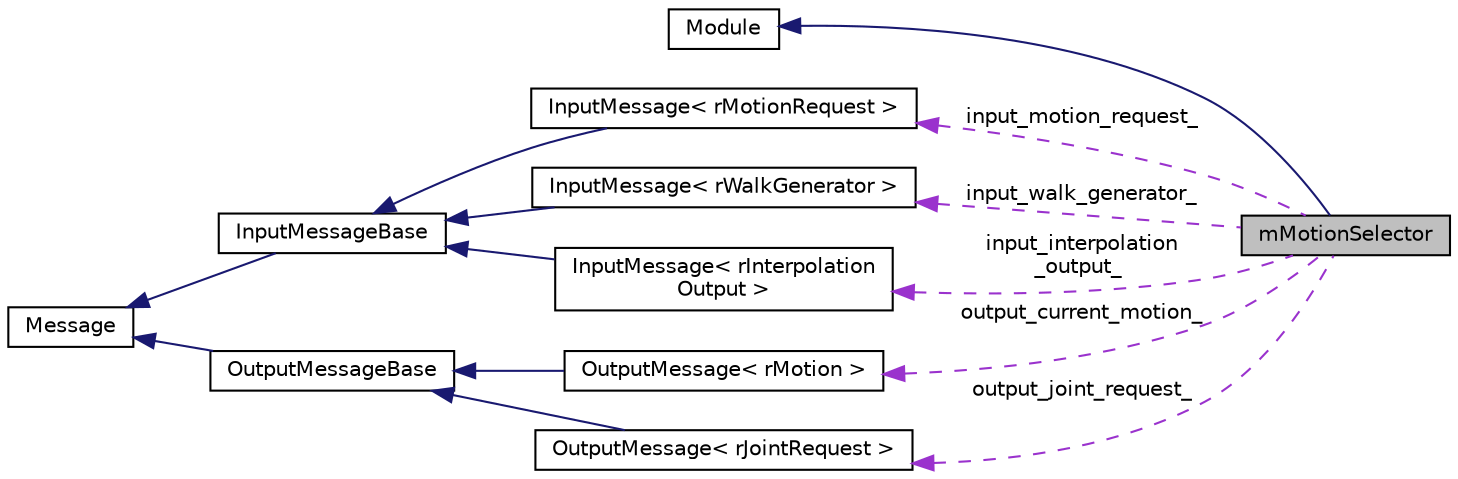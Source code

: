 digraph "mMotionSelector"
{
  edge [fontname="Helvetica",fontsize="10",labelfontname="Helvetica",labelfontsize="10"];
  node [fontname="Helvetica",fontsize="10",shape=record];
  rankdir="LR";
  Node2 [label="mMotionSelector",height=0.2,width=0.4,color="black", fillcolor="grey75", style="filled", fontcolor="black"];
  Node3 -> Node2 [dir="back",color="midnightblue",fontsize="10",style="solid",fontname="Helvetica"];
  Node3 [label="Module",height=0.2,width=0.4,color="black", fillcolor="white", style="filled",URL="$classModule.html",tooltip="Module abstract class. "];
  Node4 -> Node2 [dir="back",color="darkorchid3",fontsize="10",style="dashed",label=" input_motion_request_" ,fontname="Helvetica"];
  Node4 [label="InputMessage\< rMotionRequest \>",height=0.2,width=0.4,color="black", fillcolor="white", style="filled",URL="$classInputMessage.html"];
  Node5 -> Node4 [dir="back",color="midnightblue",fontsize="10",style="solid",fontname="Helvetica"];
  Node5 [label="InputMessageBase",height=0.2,width=0.4,color="black", fillcolor="white", style="filled",URL="$classInputMessageBase.html",tooltip="InputMessage of a module. "];
  Node6 -> Node5 [dir="back",color="midnightblue",fontsize="10",style="solid",fontname="Helvetica"];
  Node6 [label="Message",height=0.2,width=0.4,color="black", fillcolor="white", style="filled",URL="$classMessage.html",tooltip="Message abstract class. "];
  Node7 -> Node2 [dir="back",color="darkorchid3",fontsize="10",style="dashed",label=" input_walk_generator_" ,fontname="Helvetica"];
  Node7 [label="InputMessage\< rWalkGenerator \>",height=0.2,width=0.4,color="black", fillcolor="white", style="filled",URL="$classInputMessage.html"];
  Node5 -> Node7 [dir="back",color="midnightblue",fontsize="10",style="solid",fontname="Helvetica"];
  Node8 -> Node2 [dir="back",color="darkorchid3",fontsize="10",style="dashed",label=" output_current_motion_" ,fontname="Helvetica"];
  Node8 [label="OutputMessage\< rMotion \>",height=0.2,width=0.4,color="black", fillcolor="white", style="filled",URL="$classOutputMessage.html"];
  Node9 -> Node8 [dir="back",color="midnightblue",fontsize="10",style="solid",fontname="Helvetica"];
  Node9 [label="OutputMessageBase",height=0.2,width=0.4,color="black", fillcolor="white", style="filled",URL="$classOutputMessageBase.html",tooltip="OutputMessage of a module. "];
  Node6 -> Node9 [dir="back",color="midnightblue",fontsize="10",style="solid",fontname="Helvetica"];
  Node10 -> Node2 [dir="back",color="darkorchid3",fontsize="10",style="dashed",label=" output_joint_request_" ,fontname="Helvetica"];
  Node10 [label="OutputMessage\< rJointRequest \>",height=0.2,width=0.4,color="black", fillcolor="white", style="filled",URL="$classOutputMessage.html"];
  Node9 -> Node10 [dir="back",color="midnightblue",fontsize="10",style="solid",fontname="Helvetica"];
  Node11 -> Node2 [dir="back",color="darkorchid3",fontsize="10",style="dashed",label=" input_interpolation\l_output_" ,fontname="Helvetica"];
  Node11 [label="InputMessage\< rInterpolation\lOutput \>",height=0.2,width=0.4,color="black", fillcolor="white", style="filled",URL="$classInputMessage.html"];
  Node5 -> Node11 [dir="back",color="midnightblue",fontsize="10",style="solid",fontname="Helvetica"];
}
